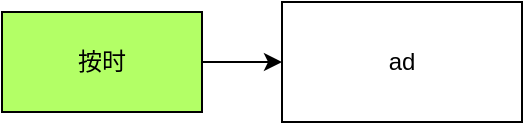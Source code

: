 <mxfile version="15.9.4" type="github">
  <diagram id="dOkj7L5cDGJygwl93ysE" name="Page-1">
    <mxGraphModel dx="1422" dy="755" grid="1" gridSize="10" guides="1" tooltips="1" connect="1" arrows="1" fold="1" page="1" pageScale="1" pageWidth="827" pageHeight="1169" math="0" shadow="0">
      <root>
        <mxCell id="0" />
        <mxCell id="1" parent="0" />
        <mxCell id="OCNFR5dDiZtA7tL308bK-3" value="" style="edgeStyle=orthogonalEdgeStyle;rounded=0;orthogonalLoop=1;jettySize=auto;html=1;" edge="1" parent="1" source="OCNFR5dDiZtA7tL308bK-1" target="OCNFR5dDiZtA7tL308bK-2">
          <mxGeometry relative="1" as="geometry" />
        </mxCell>
        <mxCell id="OCNFR5dDiZtA7tL308bK-1" value="按时" style="rounded=0;whiteSpace=wrap;html=1;fillColor=#B3FF66;shadow=0;" vertex="1" parent="1">
          <mxGeometry x="200" y="240" width="100" height="50" as="geometry" />
        </mxCell>
        <mxCell id="OCNFR5dDiZtA7tL308bK-2" value="ad" style="whiteSpace=wrap;html=1;rounded=0;" vertex="1" parent="1">
          <mxGeometry x="340" y="235" width="120" height="60" as="geometry" />
        </mxCell>
      </root>
    </mxGraphModel>
  </diagram>
</mxfile>
